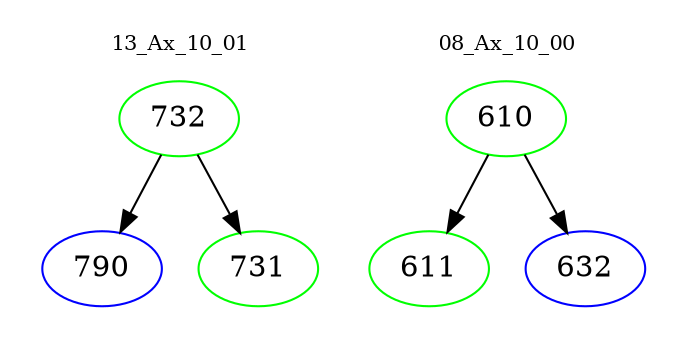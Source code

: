 digraph{
subgraph cluster_0 {
color = white
label = "13_Ax_10_01";
fontsize=10;
T0_732 [label="732", color="green"]
T0_732 -> T0_790 [color="black"]
T0_790 [label="790", color="blue"]
T0_732 -> T0_731 [color="black"]
T0_731 [label="731", color="green"]
}
subgraph cluster_1 {
color = white
label = "08_Ax_10_00";
fontsize=10;
T1_610 [label="610", color="green"]
T1_610 -> T1_611 [color="black"]
T1_611 [label="611", color="green"]
T1_610 -> T1_632 [color="black"]
T1_632 [label="632", color="blue"]
}
}
